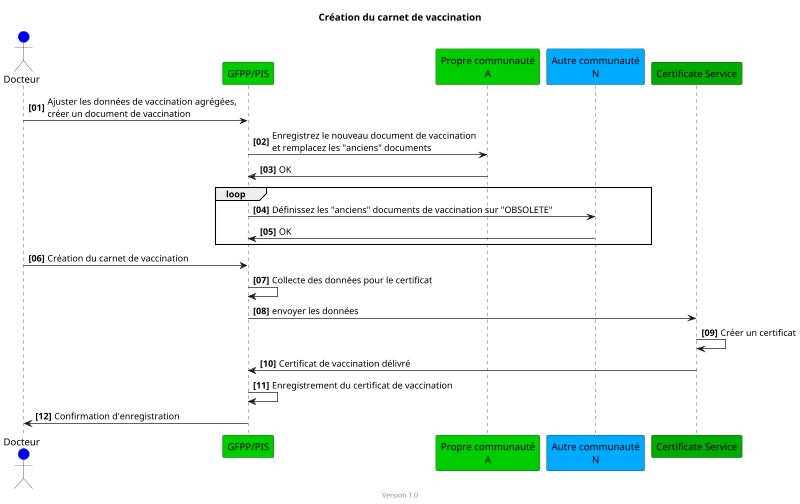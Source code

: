 @startuml
title Création du carnet de vaccination
footer Version 1.0
skinparam responseMessageBelowArrow true
scale max 800 width

actor Docteur #blue
participant "GFPP/PIS" #00CC00
participant "Propre communauté\nA" #00CC00
participant "Autre communauté\nN" #00aaff
participant "Certificate Service" #00aa00

autonumber "<b>[00]"
Docteur -> "GFPP/PIS": Ajuster les données de vaccination agrégées,\ncréer un document de vaccination
"GFPP/PIS" -> "Propre communauté\nA": Enregistrez le nouveau document de vaccination\net remplacez les "anciens" documents
"Propre communauté\nA" -> "GFPP/PIS": OK

loop
"GFPP/PIS" -> "Autre communauté\nN": Définissez les "anciens" documents de vaccination sur "OBSOLETE"
"Autre communauté\nN" -> "GFPP/PIS": OK
end

Docteur -> "GFPP/PIS": Création du carnet de vaccination
"GFPP/PIS" -> "GFPP/PIS": Collecte des données pour le certificat
"GFPP/PIS" -> "Certificate Service": envoyer les données
"Certificate Service" -> "Certificate Service": Créer un certificat
"Certificate Service" -> "GFPP/PIS": Certificat de vaccination délivré
"GFPP/PIS" -> "GFPP/PIS": Enregistrement du certificat de vaccination
"GFPP/PIS" -> Docteur: Confirmation d'enregistration

@enduml
